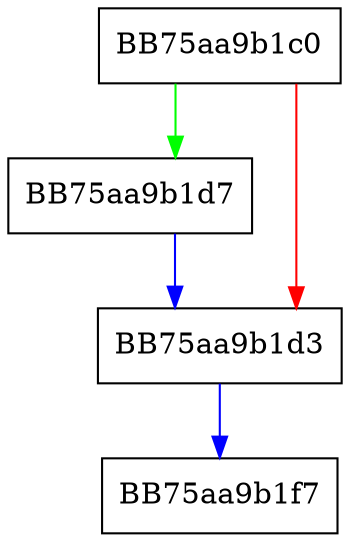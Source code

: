digraph Hook_MpContainerOpenObjectForRead {
  node [shape="box"];
  graph [splines=ortho];
  BB75aa9b1c0 -> BB75aa9b1d7 [color="green"];
  BB75aa9b1c0 -> BB75aa9b1d3 [color="red"];
  BB75aa9b1d3 -> BB75aa9b1f7 [color="blue"];
  BB75aa9b1d7 -> BB75aa9b1d3 [color="blue"];
}